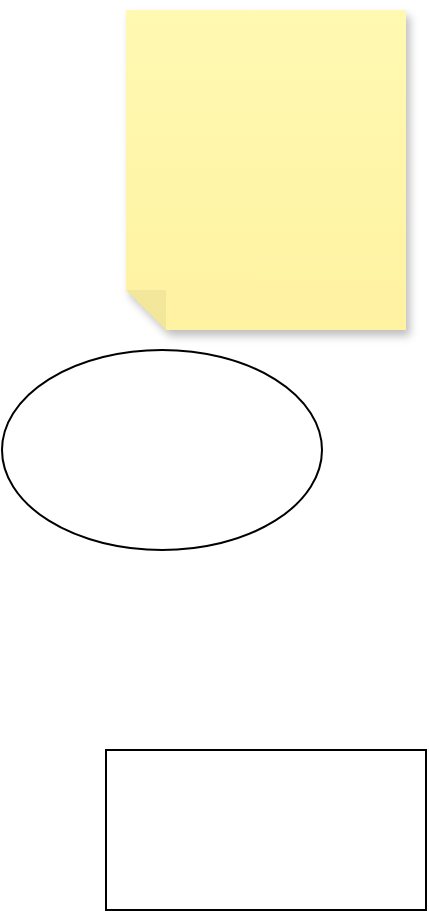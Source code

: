 <mxfile version="20.3.0" type="github">
  <diagram id="z-xUZUkA54lNi6jMoqXf" name="Page-1">
    <mxGraphModel dx="326" dy="631" grid="0" gridSize="10" guides="1" tooltips="1" connect="1" arrows="1" fold="1" page="0" pageScale="1" pageWidth="827" pageHeight="1169" math="0" shadow="0">
      <root>
        <mxCell id="0" />
        <mxCell id="1" parent="0" />
        <mxCell id="lOkj1REmKWMUVrPKQOKt-1" value="" style="ellipse;whiteSpace=wrap;html=1;hachureGap=4;" vertex="1" parent="1">
          <mxGeometry x="93" y="213" width="160" height="100" as="geometry" />
        </mxCell>
        <mxCell id="lOkj1REmKWMUVrPKQOKt-2" value="" style="shape=note;whiteSpace=wrap;html=1;backgroundOutline=1;fontColor=#000000;darkOpacity=0.05;fillColor=#FFF9B2;strokeColor=none;fillStyle=solid;direction=west;gradientDirection=north;gradientColor=#FFF2A1;shadow=1;size=20;pointerEvents=1;hachureGap=4;" vertex="1" parent="1">
          <mxGeometry x="155" y="43" width="140" height="160" as="geometry" />
        </mxCell>
        <mxCell id="lOkj1REmKWMUVrPKQOKt-3" value="" style="rounded=0;whiteSpace=wrap;html=1;hachureGap=4;" vertex="1" parent="1">
          <mxGeometry x="145" y="413" width="160" height="80" as="geometry" />
        </mxCell>
      </root>
    </mxGraphModel>
  </diagram>
</mxfile>
